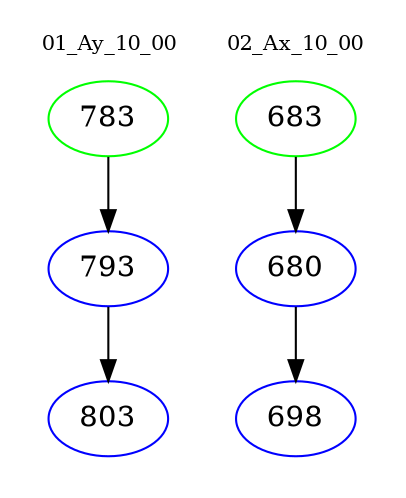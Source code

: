 digraph{
subgraph cluster_0 {
color = white
label = "01_Ay_10_00";
fontsize=10;
T0_783 [label="783", color="green"]
T0_783 -> T0_793 [color="black"]
T0_793 [label="793", color="blue"]
T0_793 -> T0_803 [color="black"]
T0_803 [label="803", color="blue"]
}
subgraph cluster_1 {
color = white
label = "02_Ax_10_00";
fontsize=10;
T1_683 [label="683", color="green"]
T1_683 -> T1_680 [color="black"]
T1_680 [label="680", color="blue"]
T1_680 -> T1_698 [color="black"]
T1_698 [label="698", color="blue"]
}
}
